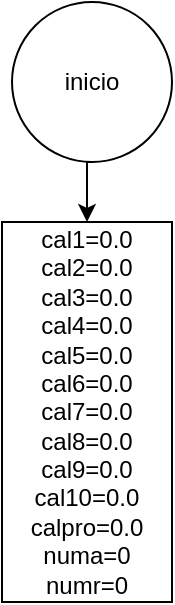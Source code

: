 <mxfile version="13.8.9-1" type="github">
  <diagram id="e_x4GT-BARfFQcShhRyy" name="Page-1">
    <mxGraphModel dx="1068" dy="462" grid="1" gridSize="10" guides="1" tooltips="1" connect="1" arrows="1" fold="1" page="1" pageScale="1" pageWidth="827" pageHeight="1169" math="0" shadow="0">
      <root>
        <mxCell id="0" />
        <mxCell id="1" parent="0" />
        <mxCell id="9rl9llqvB4m3HFqRYRUV-3" style="edgeStyle=orthogonalEdgeStyle;rounded=0;orthogonalLoop=1;jettySize=auto;html=1;exitX=0.5;exitY=1;exitDx=0;exitDy=0;entryX=0.5;entryY=0;entryDx=0;entryDy=0;" edge="1" parent="1" source="9rl9llqvB4m3HFqRYRUV-1" target="9rl9llqvB4m3HFqRYRUV-2">
          <mxGeometry relative="1" as="geometry" />
        </mxCell>
        <mxCell id="9rl9llqvB4m3HFqRYRUV-1" value="inicio" style="ellipse;whiteSpace=wrap;html=1;aspect=fixed;" vertex="1" parent="1">
          <mxGeometry x="120" y="40" width="80" height="80" as="geometry" />
        </mxCell>
        <mxCell id="9rl9llqvB4m3HFqRYRUV-2" value="cal1=0.0&lt;br&gt;cal2=0.0&lt;br&gt;cal3=0.0&lt;br&gt;cal4=0.0&lt;br&gt;cal5=0.0&lt;br&gt;cal6=0.0&lt;br&gt;cal7=0.0&lt;br&gt;cal8=0.0&lt;br&gt;cal9=0.0&lt;br&gt;cal10=0.0&lt;br&gt;calpro=0.0&lt;br&gt;numa=0&lt;br&gt;numr=0" style="rounded=0;whiteSpace=wrap;html=1;" vertex="1" parent="1">
          <mxGeometry x="115" y="150" width="85" height="190" as="geometry" />
        </mxCell>
      </root>
    </mxGraphModel>
  </diagram>
</mxfile>
